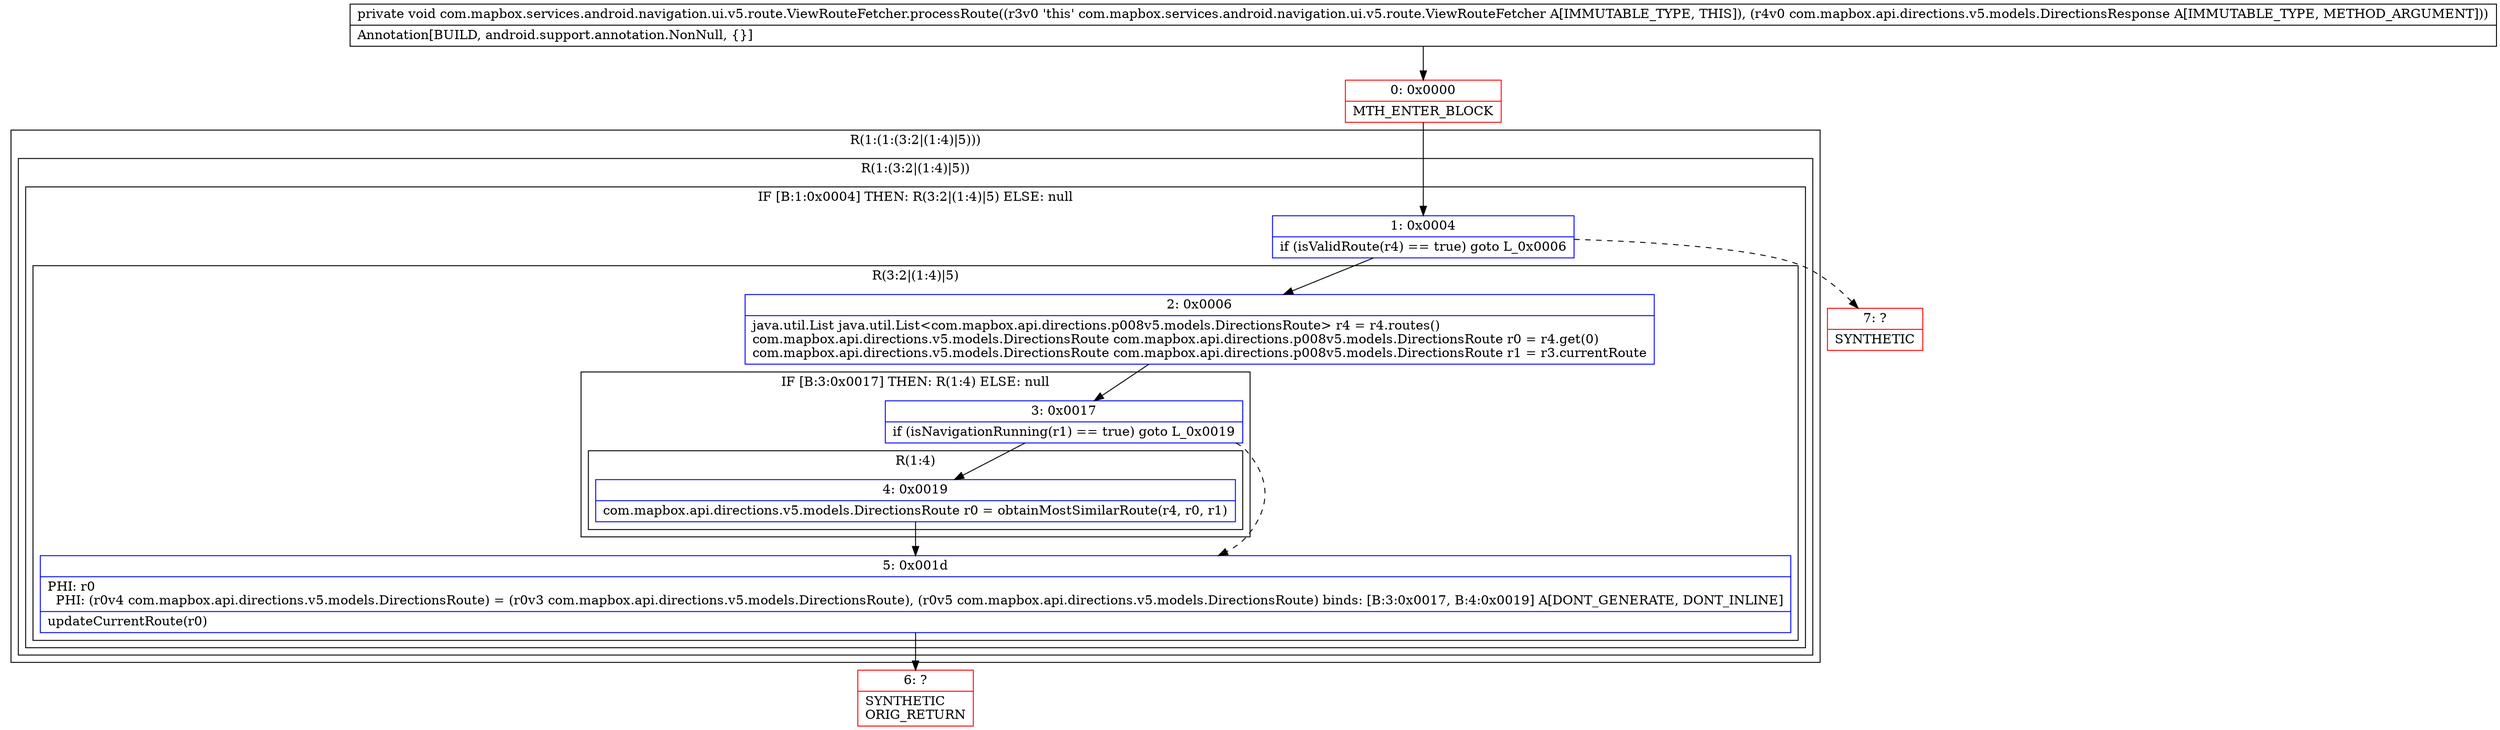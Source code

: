 digraph "CFG forcom.mapbox.services.android.navigation.ui.v5.route.ViewRouteFetcher.processRoute(Lcom\/mapbox\/api\/directions\/v5\/models\/DirectionsResponse;)V" {
subgraph cluster_Region_805815886 {
label = "R(1:(1:(3:2|(1:4)|5)))";
node [shape=record,color=blue];
subgraph cluster_Region_1728749881 {
label = "R(1:(3:2|(1:4)|5))";
node [shape=record,color=blue];
subgraph cluster_IfRegion_467101155 {
label = "IF [B:1:0x0004] THEN: R(3:2|(1:4)|5) ELSE: null";
node [shape=record,color=blue];
Node_1 [shape=record,label="{1\:\ 0x0004|if (isValidRoute(r4) == true) goto L_0x0006\l}"];
subgraph cluster_Region_131495112 {
label = "R(3:2|(1:4)|5)";
node [shape=record,color=blue];
Node_2 [shape=record,label="{2\:\ 0x0006|java.util.List java.util.List\<com.mapbox.api.directions.p008v5.models.DirectionsRoute\> r4 = r4.routes()\lcom.mapbox.api.directions.v5.models.DirectionsRoute com.mapbox.api.directions.p008v5.models.DirectionsRoute r0 = r4.get(0)\lcom.mapbox.api.directions.v5.models.DirectionsRoute com.mapbox.api.directions.p008v5.models.DirectionsRoute r1 = r3.currentRoute\l}"];
subgraph cluster_IfRegion_751364198 {
label = "IF [B:3:0x0017] THEN: R(1:4) ELSE: null";
node [shape=record,color=blue];
Node_3 [shape=record,label="{3\:\ 0x0017|if (isNavigationRunning(r1) == true) goto L_0x0019\l}"];
subgraph cluster_Region_107487225 {
label = "R(1:4)";
node [shape=record,color=blue];
Node_4 [shape=record,label="{4\:\ 0x0019|com.mapbox.api.directions.v5.models.DirectionsRoute r0 = obtainMostSimilarRoute(r4, r0, r1)\l}"];
}
}
Node_5 [shape=record,label="{5\:\ 0x001d|PHI: r0 \l  PHI: (r0v4 com.mapbox.api.directions.v5.models.DirectionsRoute) = (r0v3 com.mapbox.api.directions.v5.models.DirectionsRoute), (r0v5 com.mapbox.api.directions.v5.models.DirectionsRoute) binds: [B:3:0x0017, B:4:0x0019] A[DONT_GENERATE, DONT_INLINE]\l|updateCurrentRoute(r0)\l}"];
}
}
}
}
Node_0 [shape=record,color=red,label="{0\:\ 0x0000|MTH_ENTER_BLOCK\l}"];
Node_6 [shape=record,color=red,label="{6\:\ ?|SYNTHETIC\lORIG_RETURN\l}"];
Node_7 [shape=record,color=red,label="{7\:\ ?|SYNTHETIC\l}"];
MethodNode[shape=record,label="{private void com.mapbox.services.android.navigation.ui.v5.route.ViewRouteFetcher.processRoute((r3v0 'this' com.mapbox.services.android.navigation.ui.v5.route.ViewRouteFetcher A[IMMUTABLE_TYPE, THIS]), (r4v0 com.mapbox.api.directions.v5.models.DirectionsResponse A[IMMUTABLE_TYPE, METHOD_ARGUMENT]))  | Annotation[BUILD, android.support.annotation.NonNull, \{\}]\l}"];
MethodNode -> Node_0;
Node_1 -> Node_2;
Node_1 -> Node_7[style=dashed];
Node_2 -> Node_3;
Node_3 -> Node_4;
Node_3 -> Node_5[style=dashed];
Node_4 -> Node_5;
Node_5 -> Node_6;
Node_0 -> Node_1;
}

